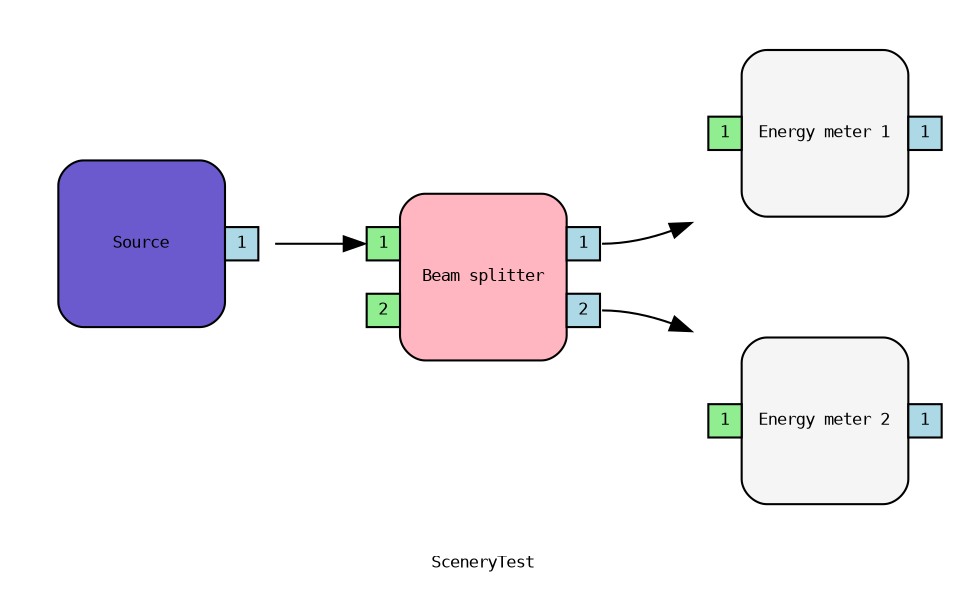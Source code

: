 digraph {
	fontsize = 8;
	compound = true;
	rankdir = "LR";
	label="SceneryTest"
	fontname="Courier"
	node [fontname="Courier" fontsize = 8]
	edge [fontname="Courier"]

	i0 [
		shape=plaintext
		label=<
		<TABLE BORDER="0" CELLBORDER="0" CELLSPACING="0" CELLPADDING="0" ALIGN="CENTER">
			<TR BORDER="0">
				<TD FIXEDSIZE="TRUE" ALIGN="CENTER" WIDTH="16" HEIGHT="16"> </TD>
				<TD FIXEDSIZE="TRUE" ALIGN="CENTER" WIDTH="16" HEIGHT="16"> </TD>
				<TD FIXEDSIZE="TRUE" ALIGN="CENTER" WIDTH="16" HEIGHT="16"> </TD>
				<TD FIXEDSIZE="TRUE" ALIGN="CENTER" WIDTH="16" HEIGHT="16"> </TD>
				<TD FIXEDSIZE="TRUE" ALIGN="CENTER" WIDTH="16" HEIGHT="16"> </TD>
				<TD FIXEDSIZE="TRUE" ALIGN="CENTER" WIDTH="16" HEIGHT="16"> </TD>
				<TD FIXEDSIZE="TRUE" ALIGN="CENTER" WIDTH="16" HEIGHT="16"> </TD>
			</TR>
			<TR BORDER="0">
				<TD FIXEDSIZE="TRUE" ALIGN="CENTER" WIDTH="16" HEIGHT="16"> </TD>
				<TD FIXEDSIZE="TRUE" ROWSPAN="5" COLSPAN="5" BGCOLOR="slateblue" WIDTH="80" HEIGHT="80" BORDER="1" ALIGN="CENTER" CELLPADDING="0" STYLE="ROUNDED">Source</TD>
				<TD FIXEDSIZE="TRUE" ALIGN="CENTER" WIDTH="16" HEIGHT="16"> </TD>
			</TR>
			<TR BORDER="0">
				<TD FIXEDSIZE="TRUE" ALIGN="CENTER" WIDTH="16" HEIGHT="16"> </TD>
				<TD FIXEDSIZE="TRUE" ALIGN="CENTER" WIDTH="16" HEIGHT="16"> </TD>
			</TR>
			<TR BORDER="0">
				<TD FIXEDSIZE="TRUE" ALIGN="CENTER" WIDTH="16" HEIGHT="16"> </TD>
				<TD WIDTH="16" HEIGHT="16" FIXEDSIZE="TRUE" PORT="output_1" BORDER="1" BGCOLOR="lightblue" HREF="" TOOLTIP="Output port 1: out1">1</TD>
			</TR>
			<TR BORDER="0">
				<TD FIXEDSIZE="TRUE" ALIGN="CENTER" WIDTH="16" HEIGHT="16"> </TD>
				<TD FIXEDSIZE="TRUE" ALIGN="CENTER" WIDTH="16" HEIGHT="16"> </TD>
			</TR>
			<TR BORDER="0">
				<TD FIXEDSIZE="TRUE" ALIGN="CENTER" WIDTH="16" HEIGHT="16"> </TD>
				<TD FIXEDSIZE="TRUE" ALIGN="CENTER" WIDTH="16" HEIGHT="16"> </TD>
			</TR>
			<TR BORDER="0">
				<TD FIXEDSIZE="TRUE" ALIGN="CENTER" WIDTH="16" HEIGHT="16"> </TD>
				<TD FIXEDSIZE="TRUE" ALIGN="CENTER" WIDTH="16" HEIGHT="16"> </TD>
				<TD FIXEDSIZE="TRUE" ALIGN="CENTER" WIDTH="16" HEIGHT="16"> </TD>
				<TD FIXEDSIZE="TRUE" ALIGN="CENTER" WIDTH="16" HEIGHT="16"> </TD>
				<TD FIXEDSIZE="TRUE" ALIGN="CENTER" WIDTH="16" HEIGHT="16"> </TD>
				<TD FIXEDSIZE="TRUE" ALIGN="CENTER" WIDTH="16" HEIGHT="16"> </TD>
				<TD FIXEDSIZE="TRUE" ALIGN="CENTER" WIDTH="16" HEIGHT="16"> </TD>
			</TR>
			</TABLE>
		>];
	i1 [
		shape=plaintext
		label=<
		<TABLE BORDER="0" CELLBORDER="0" CELLSPACING="0" CELLPADDING="0" ALIGN="CENTER">
			<TR BORDER="0">
				<TD FIXEDSIZE="TRUE" ALIGN="CENTER" WIDTH="16" HEIGHT="16"> </TD>
				<TD FIXEDSIZE="TRUE" ALIGN="CENTER" WIDTH="16" HEIGHT="16"> </TD>
				<TD FIXEDSIZE="TRUE" ALIGN="CENTER" WIDTH="16" HEIGHT="16"> </TD>
				<TD FIXEDSIZE="TRUE" ALIGN="CENTER" WIDTH="16" HEIGHT="16"> </TD>
				<TD FIXEDSIZE="TRUE" ALIGN="CENTER" WIDTH="16" HEIGHT="16"> </TD>
				<TD FIXEDSIZE="TRUE" ALIGN="CENTER" WIDTH="16" HEIGHT="16"> </TD>
				<TD FIXEDSIZE="TRUE" ALIGN="CENTER" WIDTH="16" HEIGHT="16"> </TD>
			</TR>
			<TR BORDER="0">
				<TD FIXEDSIZE="TRUE" ALIGN="CENTER" WIDTH="16" HEIGHT="16"> </TD>
				<TD FIXEDSIZE="TRUE" ROWSPAN="5" COLSPAN="5" BGCOLOR="lightpink" WIDTH="80" HEIGHT="80" BORDER="1" ALIGN="CENTER" CELLPADDING="0" STYLE="ROUNDED">Beam splitter</TD>
				<TD FIXEDSIZE="TRUE" ALIGN="CENTER" WIDTH="16" HEIGHT="16"> </TD>
			</TR>
			<TR BORDER="0">
				<TD WIDTH="16" HEIGHT="16" FIXEDSIZE="TRUE" PORT="input1" BORDER="1" BGCOLOR="lightgreen" HREF="" TOOLTIP="Input port 1: input1">1</TD>
				<TD WIDTH="16" HEIGHT="16" FIXEDSIZE="TRUE" PORT="out1_trans1_refl2" BORDER="1" BGCOLOR="lightblue" HREF="" TOOLTIP="Output port 1: out1_trans1_refl2">1</TD>
			</TR>
			<TR BORDER="0">
				<TD FIXEDSIZE="TRUE" ALIGN="CENTER" WIDTH="16" HEIGHT="16"> </TD>
				<TD FIXEDSIZE="TRUE" ALIGN="CENTER" WIDTH="16" HEIGHT="16"> </TD>
			</TR>
			<TR BORDER="0">
				<TD WIDTH="16" HEIGHT="16" FIXEDSIZE="TRUE" PORT="input2" BORDER="1" BGCOLOR="lightgreen" HREF="" TOOLTIP="Input port 2: input2">2</TD>
				<TD WIDTH="16" HEIGHT="16" FIXEDSIZE="TRUE" PORT="out2_trans2_refl1" BORDER="1" BGCOLOR="lightblue" HREF="" TOOLTIP="Output port 2: out2_trans2_refl1">2</TD>
			</TR>
			<TR BORDER="0">
				<TD FIXEDSIZE="TRUE" ALIGN="CENTER" WIDTH="16" HEIGHT="16"> </TD>
				<TD FIXEDSIZE="TRUE" ALIGN="CENTER" WIDTH="16" HEIGHT="16"> </TD>
			</TR>
			<TR BORDER="0">
				<TD FIXEDSIZE="TRUE" ALIGN="CENTER" WIDTH="16" HEIGHT="16"> </TD>
				<TD FIXEDSIZE="TRUE" ALIGN="CENTER" WIDTH="16" HEIGHT="16"> </TD>
				<TD FIXEDSIZE="TRUE" ALIGN="CENTER" WIDTH="16" HEIGHT="16"> </TD>
				<TD FIXEDSIZE="TRUE" ALIGN="CENTER" WIDTH="16" HEIGHT="16"> </TD>
				<TD FIXEDSIZE="TRUE" ALIGN="CENTER" WIDTH="16" HEIGHT="16"> </TD>
				<TD FIXEDSIZE="TRUE" ALIGN="CENTER" WIDTH="16" HEIGHT="16"> </TD>
				<TD FIXEDSIZE="TRUE" ALIGN="CENTER" WIDTH="16" HEIGHT="16"> </TD>
			</TR>
			</TABLE>
		>];
	i2 [
		shape=plaintext
		label=<
		<TABLE BORDER="0" CELLBORDER="0" CELLSPACING="0" CELLPADDING="0" ALIGN="CENTER">
			<TR BORDER="0">
				<TD FIXEDSIZE="TRUE" ALIGN="CENTER" WIDTH="16" HEIGHT="16"> </TD>
				<TD FIXEDSIZE="TRUE" ALIGN="CENTER" WIDTH="16" HEIGHT="16"> </TD>
				<TD FIXEDSIZE="TRUE" ALIGN="CENTER" WIDTH="16" HEIGHT="16"> </TD>
				<TD FIXEDSIZE="TRUE" ALIGN="CENTER" WIDTH="16" HEIGHT="16"> </TD>
				<TD FIXEDSIZE="TRUE" ALIGN="CENTER" WIDTH="16" HEIGHT="16"> </TD>
				<TD FIXEDSIZE="TRUE" ALIGN="CENTER" WIDTH="16" HEIGHT="16"> </TD>
				<TD FIXEDSIZE="TRUE" ALIGN="CENTER" WIDTH="16" HEIGHT="16"> </TD>
			</TR>
			<TR BORDER="0">
				<TD FIXEDSIZE="TRUE" ALIGN="CENTER" WIDTH="16" HEIGHT="16"> </TD>
				<TD FIXEDSIZE="TRUE" ROWSPAN="5" COLSPAN="5" BGCOLOR="whitesmoke" WIDTH="80" HEIGHT="80" BORDER="1" ALIGN="CENTER" CELLPADDING="0" STYLE="ROUNDED">Energy meter 1</TD>
				<TD FIXEDSIZE="TRUE" ALIGN="CENTER" WIDTH="16" HEIGHT="16"> </TD>
			</TR>
			<TR BORDER="0">
				<TD FIXEDSIZE="TRUE" ALIGN="CENTER" WIDTH="16" HEIGHT="16"> </TD>
				<TD FIXEDSIZE="TRUE" ALIGN="CENTER" WIDTH="16" HEIGHT="16"> </TD>
			</TR>
			<TR BORDER="0">
				<TD WIDTH="16" HEIGHT="16" FIXEDSIZE="TRUE" PORT="input_1" BORDER="1" BGCOLOR="lightgreen" HREF="" TOOLTIP="Input port 1: in1">1</TD>
				<TD WIDTH="16" HEIGHT="16" FIXEDSIZE="TRUE" PORT="output_1" BORDER="1" BGCOLOR="lightblue" HREF="" TOOLTIP="Output port 1: out1">1</TD>
			</TR>
			<TR BORDER="0">
				<TD FIXEDSIZE="TRUE" ALIGN="CENTER" WIDTH="16" HEIGHT="16"> </TD>
				<TD FIXEDSIZE="TRUE" ALIGN="CENTER" WIDTH="16" HEIGHT="16"> </TD>
			</TR>
			<TR BORDER="0">
				<TD FIXEDSIZE="TRUE" ALIGN="CENTER" WIDTH="16" HEIGHT="16"> </TD>
				<TD FIXEDSIZE="TRUE" ALIGN="CENTER" WIDTH="16" HEIGHT="16"> </TD>
			</TR>
			<TR BORDER="0">
				<TD FIXEDSIZE="TRUE" ALIGN="CENTER" WIDTH="16" HEIGHT="16"> </TD>
				<TD FIXEDSIZE="TRUE" ALIGN="CENTER" WIDTH="16" HEIGHT="16"> </TD>
				<TD FIXEDSIZE="TRUE" ALIGN="CENTER" WIDTH="16" HEIGHT="16"> </TD>
				<TD FIXEDSIZE="TRUE" ALIGN="CENTER" WIDTH="16" HEIGHT="16"> </TD>
				<TD FIXEDSIZE="TRUE" ALIGN="CENTER" WIDTH="16" HEIGHT="16"> </TD>
				<TD FIXEDSIZE="TRUE" ALIGN="CENTER" WIDTH="16" HEIGHT="16"> </TD>
				<TD FIXEDSIZE="TRUE" ALIGN="CENTER" WIDTH="16" HEIGHT="16"> </TD>
			</TR>
			</TABLE>
		>];
	i3 [
		shape=plaintext
		label=<
		<TABLE BORDER="0" CELLBORDER="0" CELLSPACING="0" CELLPADDING="0" ALIGN="CENTER">
			<TR BORDER="0">
				<TD FIXEDSIZE="TRUE" ALIGN="CENTER" WIDTH="16" HEIGHT="16"> </TD>
				<TD FIXEDSIZE="TRUE" ALIGN="CENTER" WIDTH="16" HEIGHT="16"> </TD>
				<TD FIXEDSIZE="TRUE" ALIGN="CENTER" WIDTH="16" HEIGHT="16"> </TD>
				<TD FIXEDSIZE="TRUE" ALIGN="CENTER" WIDTH="16" HEIGHT="16"> </TD>
				<TD FIXEDSIZE="TRUE" ALIGN="CENTER" WIDTH="16" HEIGHT="16"> </TD>
				<TD FIXEDSIZE="TRUE" ALIGN="CENTER" WIDTH="16" HEIGHT="16"> </TD>
				<TD FIXEDSIZE="TRUE" ALIGN="CENTER" WIDTH="16" HEIGHT="16"> </TD>
			</TR>
			<TR BORDER="0">
				<TD FIXEDSIZE="TRUE" ALIGN="CENTER" WIDTH="16" HEIGHT="16"> </TD>
				<TD FIXEDSIZE="TRUE" ROWSPAN="5" COLSPAN="5" BGCOLOR="whitesmoke" WIDTH="80" HEIGHT="80" BORDER="1" ALIGN="CENTER" CELLPADDING="0" STYLE="ROUNDED">Energy meter 2</TD>
				<TD FIXEDSIZE="TRUE" ALIGN="CENTER" WIDTH="16" HEIGHT="16"> </TD>
			</TR>
			<TR BORDER="0">
				<TD FIXEDSIZE="TRUE" ALIGN="CENTER" WIDTH="16" HEIGHT="16"> </TD>
				<TD FIXEDSIZE="TRUE" ALIGN="CENTER" WIDTH="16" HEIGHT="16"> </TD>
			</TR>
			<TR BORDER="0">
				<TD WIDTH="16" HEIGHT="16" FIXEDSIZE="TRUE" PORT="input_1" BORDER="1" BGCOLOR="lightgreen" HREF="" TOOLTIP="Input port 1: in1">1</TD>
				<TD WIDTH="16" HEIGHT="16" FIXEDSIZE="TRUE" PORT="output_1" BORDER="1" BGCOLOR="lightblue" HREF="" TOOLTIP="Output port 1: out1">1</TD>
			</TR>
			<TR BORDER="0">
				<TD FIXEDSIZE="TRUE" ALIGN="CENTER" WIDTH="16" HEIGHT="16"> </TD>
				<TD FIXEDSIZE="TRUE" ALIGN="CENTER" WIDTH="16" HEIGHT="16"> </TD>
			</TR>
			<TR BORDER="0">
				<TD FIXEDSIZE="TRUE" ALIGN="CENTER" WIDTH="16" HEIGHT="16"> </TD>
				<TD FIXEDSIZE="TRUE" ALIGN="CENTER" WIDTH="16" HEIGHT="16"> </TD>
			</TR>
			<TR BORDER="0">
				<TD FIXEDSIZE="TRUE" ALIGN="CENTER" WIDTH="16" HEIGHT="16"> </TD>
				<TD FIXEDSIZE="TRUE" ALIGN="CENTER" WIDTH="16" HEIGHT="16"> </TD>
				<TD FIXEDSIZE="TRUE" ALIGN="CENTER" WIDTH="16" HEIGHT="16"> </TD>
				<TD FIXEDSIZE="TRUE" ALIGN="CENTER" WIDTH="16" HEIGHT="16"> </TD>
				<TD FIXEDSIZE="TRUE" ALIGN="CENTER" WIDTH="16" HEIGHT="16"> </TD>
				<TD FIXEDSIZE="TRUE" ALIGN="CENTER" WIDTH="16" HEIGHT="16"> </TD>
				<TD FIXEDSIZE="TRUE" ALIGN="CENTER" WIDTH="16" HEIGHT="16"> </TD>
			</TR>
			</TABLE>
		>];
  i0:out1 -> i1:input1 
  i1:out1_trans1_refl2 -> i2:in1 
  i1:out2_trans2_refl1 -> i3:in1 
}

